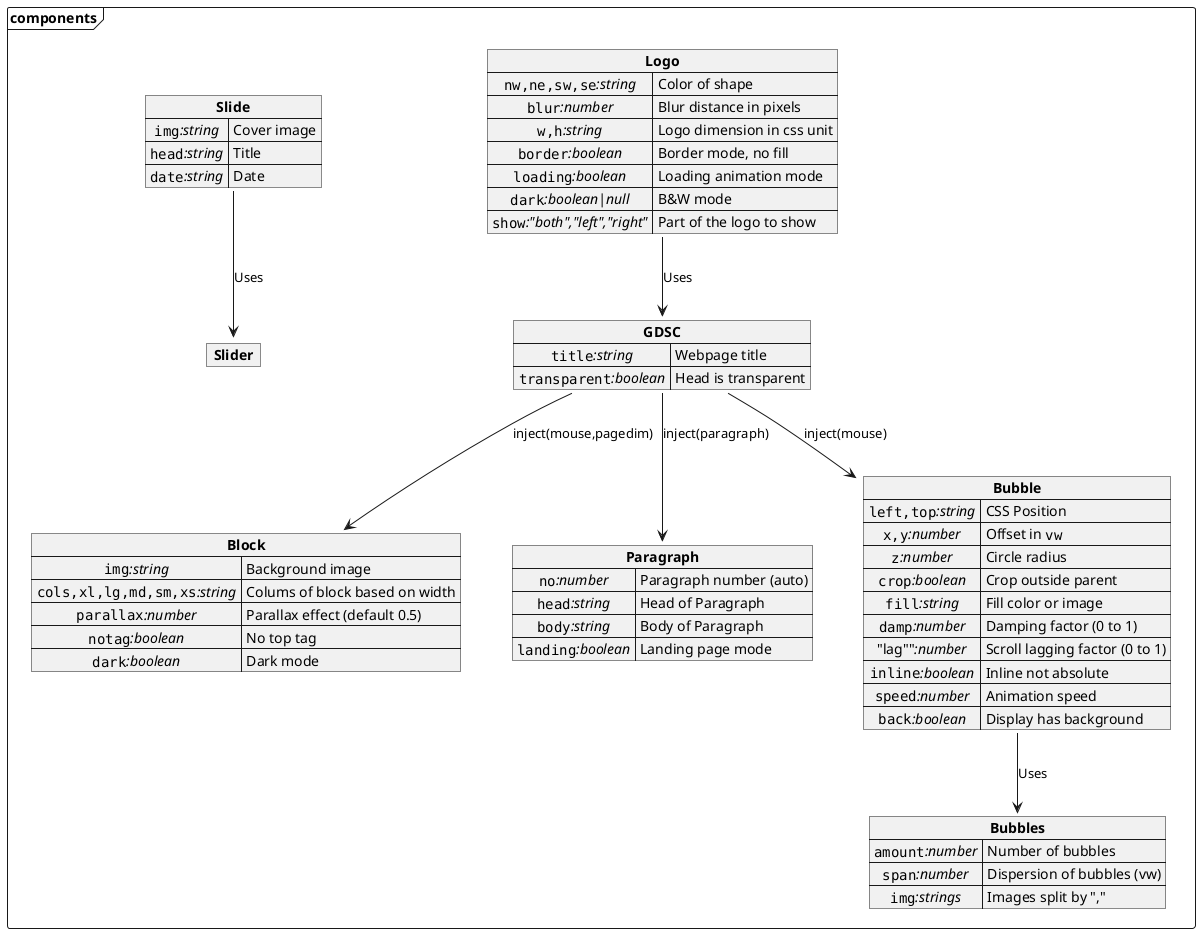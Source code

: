 @startuml
package components <<Frame>> {
  map "**Logo**" as Logo {
    ""nw,ne,sw,se""//:string// => Color of shape
    ""blur""//:number// => Blur distance in pixels
    ""w,h""//:string// => Logo dimension in css unit
    ""border""//:boolean// => Border mode, no fill
    ""loading""//:boolean// => Loading animation mode
    ""dark""//:boolean|null// => B&W mode
    ""show""//:"both","left","right"// => Part of the logo to show
  }
  map "**Block**" as Block {
    ""img""//:string// => Background image
    ""cols,xl,lg,md,sm,xs""//:string// => Colums of block based on width
    ""parallax""//:number// => Parallax effect (default 0.5)
    ""notag""//:boolean// => No top tag
    ""dark""//:boolean// => Dark mode
  }
  map "**GDSC**" as GDSC {
    ""title""//:string// => Webpage title
    ""transparent""//:boolean// => Head is transparent
  }
  map "**Paragraph**" as Paragraph {
    ""no""//:number// => Paragraph number (auto)
    ""head""//:string// => Head of Paragraph
    ""body""//:string// => Body of Paragraph
    ""landing""//:boolean// => Landing page mode
  }
  map "**Bubble**" as Bubble {
    ""left,top""//:string// => CSS Position
    ""x,y""//:number// => Offset in ""vw""
    ""z""//:number// => Circle radius
    ""crop""//:boolean// => Crop outside parent
    ""fill""//:string// => Fill color or image
    ""damp""//:number// => Damping factor (0 to 1)
    "lag""//:number// => Scroll lagging factor (0 to 1)
    ""inline""//:boolean// => Inline not absolute
    ""speed""//:number// => Animation speed
    ""back""//:boolean// => Display has background
  }
  map "**Bubbles**" as Bubbles {
    ""amount""//:number// => Number of bubbles
    ""span""//:number// => Dispersion of bubbles (vw)
    ""img""//:strings// => Images split by ","
  }
  map "**Slider**" as Slider {
  }
  map "**Slide**" as Slide {
    ""img""//:string// => Cover image
    ""head""//:string// => Title
    ""date""//:string// => Date
  }
  Logo --> GDSC : Uses
  GDSC --> Paragraph : ""inject(paragraph)""
  Bubble --> Bubbles : Uses
  GDSC --> Bubble : ""inject(mouse)""
  GDSC --> Block : ""inject(mouse,pagedim)""
  Slide --> Slider : Uses
}
@enduml